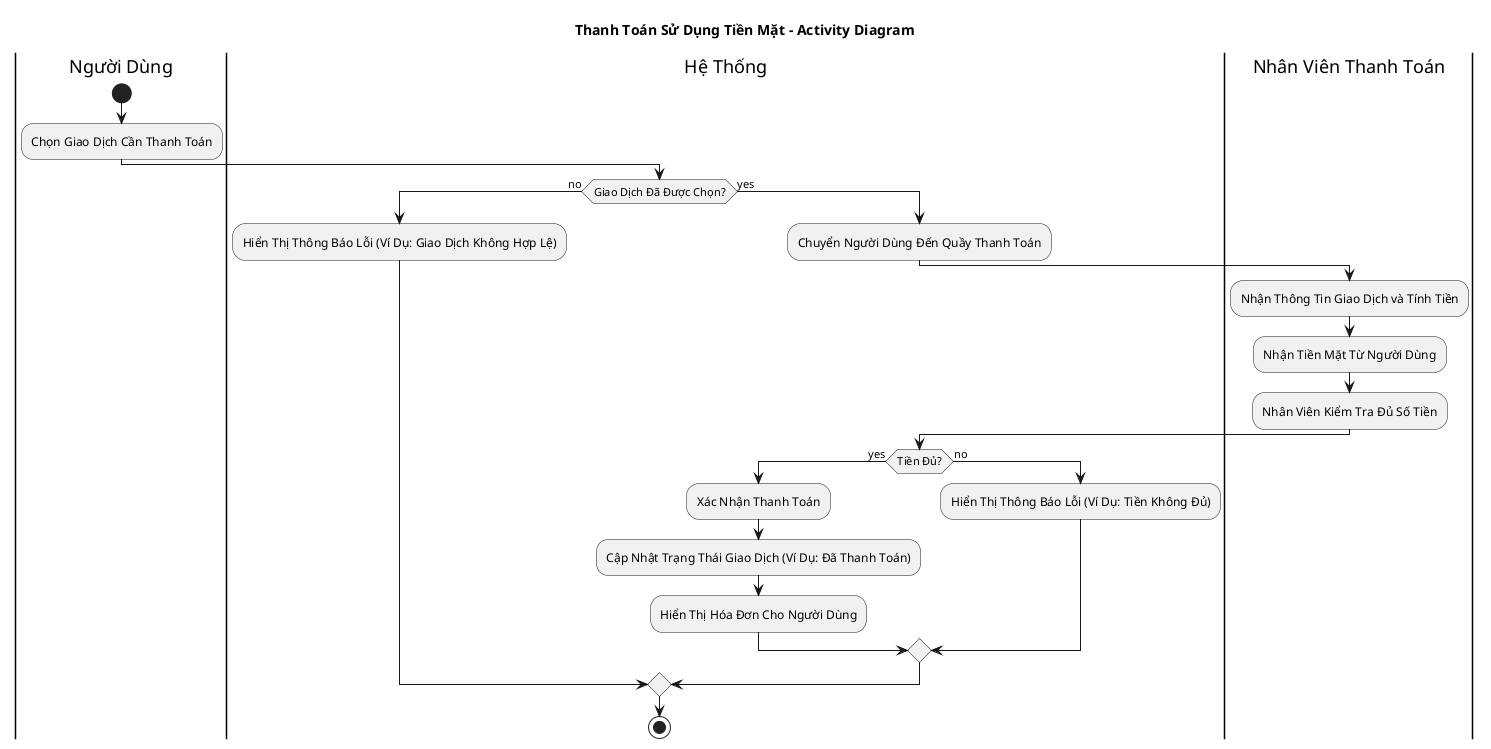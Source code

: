 @startuml
title Thanh Toán Sử Dụng Tiền Mặt - Activity Diagram

|Người Dùng|
start
:Chọn Giao Dịch Cần Thanh Toán;
|Hệ Thống|
if (Giao Dịch Đã Được Chọn?) then (no)
  :Hiển Thị Thông Báo Lỗi (Ví Dụ: Giao Dịch Không Hợp Lệ);
else (yes)
  :Chuyển Người Dùng Đến Quầy Thanh Toán;
  |Nhân Viên Thanh Toán|
  :Nhận Thông Tin Giao Dịch và Tính Tiền;
  :Nhận Tiền Mặt Từ Người Dùng;
  :Nhân Viên Kiểm Tra Đủ Số Tiền;
  |Hệ Thống|
  if (Tiền Đủ?) then (yes)
    :Xác Nhận Thanh Toán;
    :Cập Nhật Trạng Thái Giao Dịch (Ví Dụ: Đã Thanh Toán);
    :Hiển Thị Hóa Đơn Cho Người Dùng;
    |Hệ Thống|
  else (no)
    :Hiển Thị Thông Báo Lỗi (Ví Dụ: Tiền Không Đủ);
  endif
endif
stop
@enduml
